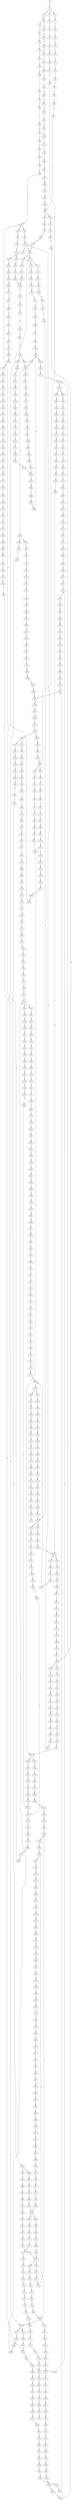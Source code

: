 strict digraph  {
	S0 -> S1 [ label = T ];
	S1 -> S2 [ label = A ];
	S1 -> S3 [ label = G ];
	S1 -> S4 [ label = C ];
	S2 -> S5 [ label = A ];
	S2 -> S6 [ label = C ];
	S3 -> S7 [ label = C ];
	S4 -> S8 [ label = C ];
	S5 -> S9 [ label = A ];
	S6 -> S10 [ label = G ];
	S7 -> S11 [ label = A ];
	S8 -> S12 [ label = A ];
	S9 -> S13 [ label = A ];
	S10 -> S14 [ label = A ];
	S11 -> S15 [ label = C ];
	S12 -> S16 [ label = C ];
	S13 -> S17 [ label = A ];
	S14 -> S18 [ label = G ];
	S15 -> S19 [ label = G ];
	S16 -> S20 [ label = C ];
	S17 -> S21 [ label = C ];
	S18 -> S22 [ label = A ];
	S19 -> S23 [ label = C ];
	S20 -> S24 [ label = G ];
	S21 -> S25 [ label = T ];
	S22 -> S26 [ label = A ];
	S23 -> S27 [ label = G ];
	S24 -> S28 [ label = G ];
	S25 -> S29 [ label = T ];
	S26 -> S30 [ label = C ];
	S27 -> S31 [ label = G ];
	S28 -> S32 [ label = A ];
	S29 -> S33 [ label = T ];
	S30 -> S34 [ label = T ];
	S31 -> S35 [ label = T ];
	S32 -> S36 [ label = C ];
	S33 -> S37 [ label = G ];
	S34 -> S38 [ label = G ];
	S35 -> S39 [ label = G ];
	S36 -> S40 [ label = G ];
	S37 -> S41 [ label = C ];
	S38 -> S42 [ label = G ];
	S39 -> S43 [ label = C ];
	S40 -> S44 [ label = C ];
	S40 -> S45 [ label = T ];
	S41 -> S46 [ label = C ];
	S42 -> S47 [ label = C ];
	S43 -> S48 [ label = C ];
	S44 -> S49 [ label = C ];
	S45 -> S50 [ label = C ];
	S46 -> S51 [ label = G ];
	S47 -> S52 [ label = G ];
	S48 -> S53 [ label = G ];
	S49 -> S54 [ label = C ];
	S50 -> S55 [ label = G ];
	S51 -> S56 [ label = T ];
	S52 -> S57 [ label = C ];
	S53 -> S58 [ label = C ];
	S54 -> S59 [ label = A ];
	S55 -> S60 [ label = T ];
	S56 -> S61 [ label = A ];
	S57 -> S62 [ label = A ];
	S58 -> S63 [ label = C ];
	S58 -> S64 [ label = A ];
	S59 -> S65 [ label = T ];
	S60 -> S66 [ label = G ];
	S61 -> S67 [ label = G ];
	S62 -> S68 [ label = G ];
	S63 -> S69 [ label = G ];
	S64 -> S70 [ label = A ];
	S65 -> S71 [ label = C ];
	S66 -> S72 [ label = A ];
	S67 -> S73 [ label = C ];
	S68 -> S74 [ label = C ];
	S69 -> S75 [ label = G ];
	S70 -> S76 [ label = C ];
	S71 -> S77 [ label = G ];
	S72 -> S78 [ label = C ];
	S73 -> S79 [ label = C ];
	S74 -> S80 [ label = G ];
	S75 -> S81 [ label = T ];
	S76 -> S82 [ label = C ];
	S77 -> S83 [ label = T ];
	S78 -> S84 [ label = C ];
	S79 -> S85 [ label = G ];
	S80 -> S86 [ label = G ];
	S81 -> S87 [ label = G ];
	S82 -> S88 [ label = A ];
	S83 -> S89 [ label = C ];
	S84 -> S90 [ label = G ];
	S85 -> S91 [ label = G ];
	S85 -> S92 [ label = C ];
	S86 -> S93 [ label = G ];
	S87 -> S94 [ label = G ];
	S88 -> S95 [ label = G ];
	S89 -> S96 [ label = C ];
	S90 -> S97 [ label = G ];
	S91 -> S98 [ label = T ];
	S92 -> S99 [ label = T ];
	S93 -> S100 [ label = T ];
	S94 -> S101 [ label = T ];
	S94 -> S102 [ label = A ];
	S95 -> S103 [ label = A ];
	S95 -> S104 [ label = T ];
	S96 -> S105 [ label = T ];
	S97 -> S106 [ label = T ];
	S98 -> S107 [ label = G ];
	S99 -> S108 [ label = G ];
	S100 -> S109 [ label = G ];
	S101 -> S110 [ label = G ];
	S101 -> S111 [ label = T ];
	S102 -> S112 [ label = A ];
	S103 -> S113 [ label = A ];
	S104 -> S114 [ label = C ];
	S105 -> S115 [ label = C ];
	S106 -> S116 [ label = C ];
	S107 -> S117 [ label = A ];
	S107 -> S94 [ label = G ];
	S108 -> S118 [ label = G ];
	S109 -> S119 [ label = C ];
	S110 -> S120 [ label = G ];
	S111 -> S121 [ label = A ];
	S112 -> S122 [ label = G ];
	S113 -> S123 [ label = C ];
	S114 -> S124 [ label = G ];
	S115 -> S125 [ label = T ];
	S116 -> S126 [ label = G ];
	S117 -> S127 [ label = C ];
	S118 -> S128 [ label = A ];
	S119 -> S129 [ label = C ];
	S120 -> S130 [ label = A ];
	S121 -> S131 [ label = G ];
	S122 -> S132 [ label = A ];
	S123 -> S133 [ label = A ];
	S124 -> S134 [ label = C ];
	S125 -> S135 [ label = T ];
	S125 -> S136 [ label = G ];
	S126 -> S137 [ label = C ];
	S127 -> S138 [ label = G ];
	S128 -> S139 [ label = A ];
	S129 -> S140 [ label = G ];
	S130 -> S141 [ label = A ];
	S131 -> S142 [ label = A ];
	S132 -> S143 [ label = A ];
	S133 -> S144 [ label = G ];
	S134 -> S145 [ label = G ];
	S135 -> S146 [ label = C ];
	S136 -> S147 [ label = T ];
	S137 -> S148 [ label = G ];
	S138 -> S149 [ label = T ];
	S139 -> S150 [ label = G ];
	S140 -> S58 [ label = C ];
	S141 -> S151 [ label = C ];
	S142 -> S152 [ label = A ];
	S143 -> S153 [ label = C ];
	S144 -> S154 [ label = C ];
	S145 -> S155 [ label = C ];
	S146 -> S156 [ label = T ];
	S147 -> S157 [ label = C ];
	S148 -> S158 [ label = T ];
	S149 -> S159 [ label = G ];
	S150 -> S160 [ label = A ];
	S151 -> S161 [ label = C ];
	S152 -> S162 [ label = G ];
	S153 -> S163 [ label = G ];
	S154 -> S164 [ label = C ];
	S155 -> S165 [ label = A ];
	S156 -> S166 [ label = C ];
	S157 -> S167 [ label = G ];
	S158 -> S168 [ label = A ];
	S159 -> S169 [ label = G ];
	S160 -> S143 [ label = A ];
	S161 -> S170 [ label = T ];
	S162 -> S171 [ label = G ];
	S163 -> S172 [ label = G ];
	S164 -> S173 [ label = G ];
	S165 -> S174 [ label = G ];
	S166 -> S175 [ label = G ];
	S167 -> S176 [ label = T ];
	S168 -> S177 [ label = G ];
	S169 -> S178 [ label = G ];
	S170 -> S179 [ label = C ];
	S171 -> S180 [ label = G ];
	S172 -> S181 [ label = C ];
	S173 -> S182 [ label = T ];
	S174 -> S183 [ label = C ];
	S175 -> S184 [ label = G ];
	S176 -> S185 [ label = G ];
	S177 -> S186 [ label = C ];
	S178 -> S187 [ label = T ];
	S179 -> S188 [ label = G ];
	S180 -> S189 [ label = G ];
	S181 -> S190 [ label = A ];
	S182 -> S191 [ label = C ];
	S183 -> S192 [ label = C ];
	S184 -> S193 [ label = A ];
	S185 -> S194 [ label = G ];
	S186 -> S195 [ label = C ];
	S187 -> S196 [ label = A ];
	S188 -> S197 [ label = G ];
	S189 -> S198 [ label = T ];
	S189 -> S199 [ label = G ];
	S190 -> S200 [ label = C ];
	S191 -> S201 [ label = C ];
	S192 -> S202 [ label = G ];
	S193 -> S203 [ label = G ];
	S194 -> S204 [ label = T ];
	S195 -> S85 [ label = G ];
	S196 -> S205 [ label = C ];
	S197 -> S206 [ label = C ];
	S198 -> S207 [ label = C ];
	S199 -> S208 [ label = T ];
	S200 -> S209 [ label = C ];
	S200 -> S210 [ label = T ];
	S201 -> S211 [ label = T ];
	S202 -> S212 [ label = G ];
	S203 -> S213 [ label = A ];
	S204 -> S214 [ label = A ];
	S205 -> S215 [ label = T ];
	S206 -> S216 [ label = A ];
	S207 -> S217 [ label = T ];
	S208 -> S218 [ label = C ];
	S209 -> S219 [ label = G ];
	S210 -> S220 [ label = G ];
	S211 -> S221 [ label = C ];
	S212 -> S222 [ label = T ];
	S213 -> S223 [ label = G ];
	S214 -> S224 [ label = C ];
	S215 -> S225 [ label = A ];
	S216 -> S226 [ label = C ];
	S217 -> S227 [ label = C ];
	S218 -> S228 [ label = C ];
	S219 -> S229 [ label = A ];
	S219 -> S230 [ label = G ];
	S220 -> S231 [ label = G ];
	S221 -> S125 [ label = T ];
	S222 -> S107 [ label = G ];
	S223 -> S232 [ label = G ];
	S224 -> S233 [ label = C ];
	S225 -> S234 [ label = T ];
	S226 -> S235 [ label = G ];
	S226 -> S236 [ label = C ];
	S227 -> S237 [ label = T ];
	S228 -> S238 [ label = G ];
	S229 -> S239 [ label = G ];
	S229 -> S240 [ label = A ];
	S230 -> S241 [ label = G ];
	S231 -> S242 [ label = G ];
	S232 -> S243 [ label = T ];
	S233 -> S244 [ label = G ];
	S234 -> S245 [ label = T ];
	S235 -> S246 [ label = C ];
	S236 -> S219 [ label = G ];
	S237 -> S247 [ label = C ];
	S238 -> S248 [ label = C ];
	S238 -> S249 [ label = T ];
	S239 -> S250 [ label = T ];
	S240 -> S251 [ label = T ];
	S241 -> S252 [ label = A ];
	S242 -> S253 [ label = A ];
	S243 -> S254 [ label = C ];
	S244 -> S255 [ label = G ];
	S245 -> S256 [ label = G ];
	S246 -> S257 [ label = G ];
	S247 -> S258 [ label = G ];
	S248 -> S259 [ label = C ];
	S249 -> S260 [ label = C ];
	S250 -> S261 [ label = C ];
	S251 -> S262 [ label = G ];
	S252 -> S263 [ label = A ];
	S253 -> S264 [ label = A ];
	S254 -> S265 [ label = C ];
	S255 -> S266 [ label = T ];
	S256 -> S267 [ label = G ];
	S257 -> S268 [ label = C ];
	S258 -> S269 [ label = T ];
	S259 -> S270 [ label = G ];
	S260 -> S271 [ label = G ];
	S261 -> S272 [ label = C ];
	S262 -> S273 [ label = T ];
	S263 -> S274 [ label = T ];
	S264 -> S275 [ label = C ];
	S265 -> S276 [ label = C ];
	S266 -> S277 [ label = G ];
	S267 -> S278 [ label = A ];
	S268 -> S279 [ label = G ];
	S269 -> S280 [ label = G ];
	S270 -> S281 [ label = G ];
	S271 -> S282 [ label = G ];
	S272 -> S283 [ label = A ];
	S273 -> S284 [ label = A ];
	S274 -> S285 [ label = T ];
	S275 -> S286 [ label = T ];
	S276 -> S287 [ label = A ];
	S276 -> S288 [ label = G ];
	S277 -> S289 [ label = G ];
	S278 -> S290 [ label = A ];
	S279 -> S291 [ label = C ];
	S279 -> S292 [ label = G ];
	S280 -> S293 [ label = G ];
	S281 -> S294 [ label = A ];
	S282 -> S295 [ label = A ];
	S283 -> S296 [ label = G ];
	S284 -> S297 [ label = G ];
	S285 -> S298 [ label = G ];
	S286 -> S299 [ label = G ];
	S287 -> S300 [ label = G ];
	S288 -> S301 [ label = G ];
	S288 -> S302 [ label = A ];
	S289 -> S101 [ label = T ];
	S290 -> S303 [ label = C ];
	S291 -> S304 [ label = G ];
	S292 -> S305 [ label = C ];
	S293 -> S306 [ label = T ];
	S294 -> S307 [ label = A ];
	S295 -> S308 [ label = A ];
	S296 -> S309 [ label = T ];
	S296 -> S310 [ label = C ];
	S297 -> S311 [ label = T ];
	S298 -> S312 [ label = A ];
	S299 -> S313 [ label = G ];
	S300 -> S314 [ label = A ];
	S301 -> S315 [ label = A ];
	S302 -> S316 [ label = G ];
	S302 -> S317 [ label = A ];
	S303 -> S318 [ label = G ];
	S304 -> S319 [ label = T ];
	S305 -> S320 [ label = T ];
	S306 -> S214 [ label = A ];
	S307 -> S321 [ label = C ];
	S308 -> S322 [ label = C ];
	S309 -> S323 [ label = A ];
	S310 -> S324 [ label = T ];
	S311 -> S325 [ label = T ];
	S312 -> S326 [ label = A ];
	S313 -> S327 [ label = A ];
	S314 -> S328 [ label = G ];
	S315 -> S329 [ label = G ];
	S316 -> S330 [ label = T ];
	S317 -> S331 [ label = G ];
	S318 -> S332 [ label = G ];
	S319 -> S333 [ label = C ];
	S320 -> S334 [ label = G ];
	S321 -> S335 [ label = T ];
	S322 -> S336 [ label = A ];
	S322 -> S337 [ label = T ];
	S323 -> S338 [ label = G ];
	S324 -> S339 [ label = T ];
	S325 -> S340 [ label = T ];
	S326 -> S341 [ label = C ];
	S327 -> S342 [ label = C ];
	S328 -> S343 [ label = C ];
	S329 -> S344 [ label = G ];
	S330 -> S345 [ label = C ];
	S331 -> S346 [ label = T ];
	S332 -> S347 [ label = T ];
	S333 -> S348 [ label = G ];
	S334 -> S349 [ label = G ];
	S335 -> S350 [ label = G ];
	S336 -> S351 [ label = G ];
	S337 -> S352 [ label = A ];
	S338 -> S353 [ label = G ];
	S339 -> S354 [ label = C ];
	S340 -> S355 [ label = C ];
	S341 -> S356 [ label = C ];
	S342 -> S357 [ label = C ];
	S343 -> S358 [ label = C ];
	S344 -> S359 [ label = C ];
	S345 -> S272 [ label = C ];
	S346 -> S360 [ label = C ];
	S347 -> S361 [ label = A ];
	S348 -> S362 [ label = A ];
	S349 -> S363 [ label = A ];
	S350 -> S364 [ label = C ];
	S351 -> S365 [ label = G ];
	S352 -> S366 [ label = C ];
	S353 -> S367 [ label = G ];
	S354 -> S368 [ label = A ];
	S355 -> S369 [ label = A ];
	S356 -> S370 [ label = C ];
	S357 -> S371 [ label = C ];
	S358 -> S372 [ label = A ];
	S359 -> S373 [ label = G ];
	S360 -> S374 [ label = G ];
	S361 -> S375 [ label = C ];
	S362 -> S376 [ label = C ];
	S363 -> S377 [ label = A ];
	S364 -> S378 [ label = A ];
	S365 -> S379 [ label = A ];
	S366 -> S380 [ label = A ];
	S367 -> S381 [ label = T ];
	S368 -> S382 [ label = C ];
	S369 -> S383 [ label = C ];
	S370 -> S384 [ label = G ];
	S371 -> S385 [ label = G ];
	S372 -> S386 [ label = C ];
	S373 -> S387 [ label = T ];
	S374 -> S388 [ label = C ];
	S374 -> S389 [ label = A ];
	S375 -> S390 [ label = G ];
	S376 -> S391 [ label = G ];
	S377 -> S392 [ label = T ];
	S378 -> S393 [ label = A ];
	S379 -> S394 [ label = A ];
	S380 -> S395 [ label = A ];
	S381 -> S396 [ label = C ];
	S382 -> S397 [ label = G ];
	S383 -> S398 [ label = T ];
	S384 -> S399 [ label = T ];
	S385 -> S400 [ label = T ];
	S386 -> S401 [ label = G ];
	S387 -> S402 [ label = G ];
	S388 -> S403 [ label = G ];
	S389 -> S404 [ label = G ];
	S390 -> S405 [ label = A ];
	S391 -> S406 [ label = C ];
	S392 -> S407 [ label = G ];
	S393 -> S408 [ label = C ];
	S394 -> S409 [ label = T ];
	S395 -> S410 [ label = C ];
	S396 -> S411 [ label = A ];
	S397 -> S412 [ label = C ];
	S398 -> S413 [ label = C ];
	S399 -> S414 [ label = C ];
	S400 -> S415 [ label = C ];
	S401 -> S416 [ label = G ];
	S402 -> S417 [ label = G ];
	S403 -> S418 [ label = G ];
	S404 -> S419 [ label = G ];
	S405 -> S420 [ label = A ];
	S406 -> S421 [ label = G ];
	S407 -> S422 [ label = G ];
	S408 -> S423 [ label = C ];
	S409 -> S424 [ label = A ];
	S410 -> S425 [ label = G ];
	S411 -> S426 [ label = C ];
	S412 -> S427 [ label = C ];
	S413 -> S428 [ label = C ];
	S414 -> S429 [ label = T ];
	S415 -> S429 [ label = T ];
	S416 -> S430 [ label = T ];
	S417 -> S431 [ label = T ];
	S418 -> S432 [ label = C ];
	S419 -> S433 [ label = T ];
	S420 -> S434 [ label = G ];
	S421 -> S435 [ label = C ];
	S422 -> S436 [ label = G ];
	S423 -> S437 [ label = A ];
	S424 -> S438 [ label = G ];
	S425 -> S439 [ label = A ];
	S426 -> S440 [ label = T ];
	S427 -> S441 [ label = C ];
	S428 -> S442 [ label = T ];
	S429 -> S443 [ label = C ];
	S430 -> S444 [ label = T ];
	S431 -> S445 [ label = A ];
	S432 -> S446 [ label = T ];
	S433 -> S447 [ label = A ];
	S434 -> S448 [ label = A ];
	S435 -> S449 [ label = C ];
	S436 -> S450 [ label = G ];
	S437 -> S95 [ label = G ];
	S438 -> S451 [ label = T ];
	S439 -> S452 [ label = A ];
	S440 -> S453 [ label = C ];
	S441 -> S454 [ label = T ];
	S442 -> S455 [ label = T ];
	S443 -> S456 [ label = G ];
	S444 -> S457 [ label = A ];
	S445 -> S458 [ label = T ];
	S446 -> S459 [ label = A ];
	S447 -> S460 [ label = T ];
	S448 -> S461 [ label = A ];
	S449 -> S462 [ label = T ];
	S450 -> S463 [ label = T ];
	S451 -> S464 [ label = C ];
	S452 -> S465 [ label = A ];
	S453 -> S466 [ label = G ];
	S454 -> S467 [ label = T ];
	S455 -> S468 [ label = T ];
	S456 -> S469 [ label = G ];
	S457 -> S470 [ label = C ];
	S458 -> S471 [ label = G ];
	S459 -> S472 [ label = T ];
	S460 -> S473 [ label = A ];
	S461 -> S474 [ label = G ];
	S462 -> S475 [ label = C ];
	S463 -> S476 [ label = C ];
	S464 -> S477 [ label = T ];
	S465 -> S478 [ label = A ];
	S466 -> S479 [ label = C ];
	S467 -> S480 [ label = C ];
	S468 -> S481 [ label = C ];
	S469 -> S482 [ label = C ];
	S470 -> S483 [ label = T ];
	S471 -> S484 [ label = A ];
	S472 -> S485 [ label = A ];
	S473 -> S486 [ label = A ];
	S474 -> S487 [ label = T ];
	S475 -> S488 [ label = G ];
	S476 -> S489 [ label = C ];
	S477 -> S490 [ label = C ];
	S478 -> S491 [ label = C ];
	S479 -> S492 [ label = T ];
	S480 -> S493 [ label = A ];
	S481 -> S494 [ label = A ];
	S482 -> S495 [ label = A ];
	S483 -> S496 [ label = G ];
	S484 -> S497 [ label = G ];
	S485 -> S498 [ label = G ];
	S486 -> S499 [ label = G ];
	S487 -> S500 [ label = G ];
	S488 -> S501 [ label = G ];
	S489 -> S238 [ label = G ];
	S490 -> S502 [ label = T ];
	S491 -> S503 [ label = A ];
	S492 -> S504 [ label = T ];
	S493 -> S505 [ label = T ];
	S494 -> S506 [ label = T ];
	S495 -> S226 [ label = C ];
	S496 -> S507 [ label = C ];
	S497 -> S508 [ label = C ];
	S498 -> S509 [ label = T ];
	S499 -> S510 [ label = T ];
	S500 -> S511 [ label = T ];
	S501 -> S512 [ label = G ];
	S502 -> S513 [ label = C ];
	S503 -> S514 [ label = G ];
	S504 -> S515 [ label = C ];
	S505 -> S516 [ label = C ];
	S506 -> S517 [ label = C ];
	S507 -> S518 [ label = A ];
	S508 -> S519 [ label = G ];
	S509 -> S520 [ label = A ];
	S510 -> S521 [ label = C ];
	S511 -> S522 [ label = C ];
	S512 -> S523 [ label = C ];
	S513 -> S524 [ label = T ];
	S514 -> S525 [ label = A ];
	S515 -> S526 [ label = A ];
	S516 -> S527 [ label = C ];
	S517 -> S528 [ label = C ];
	S518 -> S529 [ label = G ];
	S519 -> S530 [ label = G ];
	S520 -> S531 [ label = G ];
	S521 -> S532 [ label = G ];
	S522 -> S533 [ label = C ];
	S523 -> S534 [ label = T ];
	S524 -> S535 [ label = G ];
	S525 -> S536 [ label = A ];
	S526 -> S537 [ label = T ];
	S527 -> S538 [ label = A ];
	S528 -> S538 [ label = A ];
	S529 -> S539 [ label = A ];
	S530 -> S540 [ label = T ];
	S531 -> S541 [ label = C ];
	S532 -> S542 [ label = T ];
	S533 -> S543 [ label = T ];
	S534 -> S544 [ label = C ];
	S535 -> S545 [ label = A ];
	S536 -> S546 [ label = G ];
	S537 -> S547 [ label = C ];
	S538 -> S548 [ label = G ];
	S539 -> S549 [ label = C ];
	S540 -> S550 [ label = C ];
	S541 -> S551 [ label = C ];
	S542 -> S552 [ label = G ];
	S543 -> S553 [ label = G ];
	S544 -> S554 [ label = A ];
	S545 -> S555 [ label = G ];
	S546 -> S556 [ label = G ];
	S547 -> S527 [ label = C ];
	S548 -> S557 [ label = A ];
	S549 -> S558 [ label = G ];
	S550 -> S559 [ label = G ];
	S551 -> S560 [ label = G ];
	S552 -> S561 [ label = G ];
	S553 -> S562 [ label = G ];
	S554 -> S563 [ label = C ];
	S555 -> S564 [ label = T ];
	S556 -> S565 [ label = G ];
	S557 -> S566 [ label = A ];
	S558 -> S567 [ label = G ];
	S559 -> S568 [ label = C ];
	S560 -> S569 [ label = A ];
	S561 -> S204 [ label = T ];
	S562 -> S570 [ label = C ];
	S563 -> S571 [ label = G ];
	S564 -> S572 [ label = A ];
	S565 -> S189 [ label = G ];
	S566 -> S573 [ label = C ];
	S567 -> S574 [ label = A ];
	S568 -> S575 [ label = A ];
	S569 -> S576 [ label = A ];
	S570 -> S577 [ label = C ];
	S571 -> S578 [ label = T ];
	S573 -> S579 [ label = C ];
	S574 -> S580 [ label = C ];
	S575 -> S581 [ label = C ];
	S576 -> S582 [ label = A ];
	S577 -> S583 [ label = T ];
	S578 -> S584 [ label = C ];
	S579 -> S585 [ label = A ];
	S579 -> S586 [ label = G ];
	S580 -> S587 [ label = A ];
	S581 -> S588 [ label = G ];
	S582 -> S589 [ label = C ];
	S583 -> S590 [ label = G ];
	S584 -> S591 [ label = C ];
	S585 -> S592 [ label = G ];
	S585 -> S593 [ label = C ];
	S586 -> S594 [ label = G ];
	S587 -> S595 [ label = C ];
	S588 -> S596 [ label = C ];
	S589 -> S597 [ label = C ];
	S590 -> S598 [ label = G ];
	S591 -> S599 [ label = A ];
	S592 -> S600 [ label = A ];
	S593 -> S601 [ label = C ];
	S594 -> S602 [ label = A ];
	S595 -> S603 [ label = A ];
	S596 -> S604 [ label = G ];
	S597 -> S605 [ label = C ];
	S598 -> S606 [ label = G ];
	S599 -> S607 [ label = G ];
	S600 -> S608 [ label = C ];
	S601 -> S609 [ label = A ];
	S602 -> S610 [ label = C ];
	S603 -> S611 [ label = C ];
	S604 -> S268 [ label = C ];
	S605 -> S612 [ label = C ];
	S606 -> S613 [ label = T ];
	S607 -> S614 [ label = C ];
	S608 -> S615 [ label = T ];
	S609 -> S616 [ label = C ];
	S610 -> S40 [ label = G ];
	S611 -> S617 [ label = C ];
	S612 -> S618 [ label = G ];
	S613 -> S619 [ label = C ];
	S614 -> S324 [ label = T ];
	S615 -> S620 [ label = C ];
	S616 -> S621 [ label = C ];
	S617 -> S622 [ label = T ];
	S618 -> S623 [ label = A ];
	S619 -> S624 [ label = C ];
	S620 -> S625 [ label = C ];
	S621 -> S626 [ label = C ];
	S622 -> S627 [ label = C ];
	S623 -> S628 [ label = C ];
	S624 -> S629 [ label = C ];
	S625 -> S630 [ label = C ];
	S626 -> S631 [ label = C ];
	S627 -> S632 [ label = T ];
	S628 -> S633 [ label = T ];
	S629 -> S634 [ label = G ];
	S630 -> S635 [ label = A ];
	S631 -> S636 [ label = T ];
	S632 -> S637 [ label = A ];
	S633 -> S638 [ label = A ];
	S634 -> S302 [ label = A ];
	S635 -> S639 [ label = T ];
	S636 -> S640 [ label = T ];
	S637 -> S641 [ label = G ];
	S638 -> S642 [ label = G ];
	S639 -> S643 [ label = C ];
	S640 -> S644 [ label = C ];
	S641 -> S645 [ label = A ];
	S642 -> S646 [ label = A ];
	S643 -> S647 [ label = T ];
	S644 -> S648 [ label = C ];
	S644 -> S649 [ label = G ];
	S645 -> S650 [ label = A ];
	S646 -> S651 [ label = A ];
	S647 -> S652 [ label = G ];
	S648 -> S653 [ label = T ];
	S649 -> S654 [ label = A ];
	S650 -> S655 [ label = C ];
	S651 -> S656 [ label = T ];
	S652 -> S657 [ label = C ];
	S653 -> S658 [ label = G ];
	S654 -> S659 [ label = T ];
	S655 -> S660 [ label = G ];
	S656 -> S661 [ label = C ];
	S657 -> S662 [ label = C ];
	S658 -> S663 [ label = T ];
	S659 -> S664 [ label = C ];
	S660 -> S665 [ label = A ];
	S661 -> S666 [ label = G ];
	S662 -> S667 [ label = A ];
	S663 -> S668 [ label = C ];
	S664 -> S669 [ label = G ];
	S665 -> S670 [ label = G ];
	S666 -> S671 [ label = G ];
	S667 -> S672 [ label = G ];
	S668 -> S673 [ label = C ];
	S669 -> S674 [ label = T ];
	S670 -> S675 [ label = G ];
	S671 -> S676 [ label = G ];
	S672 -> S677 [ label = T ];
	S673 -> S678 [ label = T ];
	S674 -> S679 [ label = T ];
	S675 -> S680 [ label = T ];
	S676 -> S681 [ label = T ];
	S677 -> S682 [ label = C ];
	S678 -> S683 [ label = A ];
	S678 -> S684 [ label = T ];
	S679 -> S685 [ label = T ];
	S680 -> S686 [ label = G ];
	S681 -> S687 [ label = A ];
	S682 -> S688 [ label = G ];
	S683 -> S689 [ label = C ];
	S684 -> S690 [ label = G ];
	S685 -> S691 [ label = G ];
	S686 -> S692 [ label = T ];
	S687 -> S693 [ label = T ];
	S688 -> S694 [ label = T ];
	S689 -> S695 [ label = T ];
	S690 -> S696 [ label = T ];
	S691 -> S697 [ label = T ];
	S692 -> S698 [ label = C ];
	S693 -> S699 [ label = C ];
	S694 -> S700 [ label = A ];
	S695 -> S701 [ label = A ];
	S696 -> S702 [ label = A ];
	S697 -> S703 [ label = A ];
	S698 -> S704 [ label = C ];
	S699 -> S705 [ label = C ];
	S700 -> S706 [ label = A ];
	S701 -> S707 [ label = C ];
	S702 -> S708 [ label = G ];
	S703 -> S709 [ label = G ];
	S704 -> S710 [ label = C ];
	S705 -> S711 [ label = C ];
	S706 -> S712 [ label = G ];
	S707 -> S713 [ label = C ];
	S708 -> S714 [ label = G ];
	S709 -> S715 [ label = G ];
	S710 -> S716 [ label = T ];
	S711 -> S717 [ label = G ];
	S712 -> S718 [ label = A ];
	S713 -> S719 [ label = A ];
	S714 -> S720 [ label = A ];
	S715 -> S720 [ label = A ];
	S716 -> S721 [ label = G ];
	S717 -> S722 [ label = A ];
	S718 -> S723 [ label = C ];
	S719 -> S724 [ label = G ];
	S720 -> S725 [ label = G ];
	S720 -> S726 [ label = A ];
	S721 -> S727 [ label = T ];
	S722 -> S728 [ label = A ];
	S723 -> S729 [ label = G ];
	S724 -> S730 [ label = G ];
	S725 -> S731 [ label = A ];
	S726 -> S732 [ label = A ];
	S727 -> S733 [ label = C ];
	S728 -> S734 [ label = A ];
	S729 -> S735 [ label = G ];
	S730 -> S736 [ label = A ];
	S731 -> S737 [ label = G ];
	S732 -> S738 [ label = G ];
	S733 -> S739 [ label = C ];
	S734 -> S740 [ label = G ];
	S735 -> S741 [ label = C ];
	S736 -> S742 [ label = G ];
	S737 -> S743 [ label = G ];
	S738 -> S744 [ label = G ];
	S739 -> S678 [ label = T ];
	S740 -> S745 [ label = T ];
	S741 -> S746 [ label = T ];
	S742 -> S747 [ label = A ];
	S743 -> S243 [ label = T ];
	S744 -> S748 [ label = T ];
	S745 -> S749 [ label = G ];
	S746 -> S750 [ label = C ];
	S747 -> S751 [ label = G ];
	S748 -> S752 [ label = C ];
	S749 -> S753 [ label = T ];
	S750 -> S754 [ label = T ];
	S751 -> S755 [ label = T ];
	S752 -> S756 [ label = C ];
	S753 -> S757 [ label = C ];
	S754 -> S758 [ label = C ];
	S755 -> S759 [ label = C ];
	S756 -> S760 [ label = C ];
	S757 -> S761 [ label = G ];
	S758 -> S762 [ label = G ];
	S759 -> S763 [ label = A ];
	S760 -> S288 [ label = G ];
	S761 -> S764 [ label = T ];
	S762 -> S765 [ label = A ];
	S763 -> S766 [ label = G ];
	S764 -> S767 [ label = C ];
	S765 -> S768 [ label = A ];
	S766 -> S769 [ label = G ];
	S767 -> S770 [ label = G ];
	S768 -> S771 [ label = G ];
	S769 -> S772 [ label = A ];
	S770 -> S773 [ label = G ];
	S771 -> S774 [ label = T ];
	S772 -> S775 [ label = C ];
	S773 -> S776 [ label = A ];
	S774 -> S777 [ label = C ];
	S775 -> S778 [ label = C ];
	S776 -> S308 [ label = A ];
	S777 -> S374 [ label = G ];
	S778 -> S779 [ label = A ];
	S779 -> S780 [ label = G ];
	S780 -> S781 [ label = T ];
	S781 -> S782 [ label = C ];
	S782 -> S783 [ label = T ];
	S783 -> S784 [ label = C ];
	S784 -> S785 [ label = T ];
	S785 -> S786 [ label = G ];
	S786 -> S787 [ label = T ];
	S787 -> S788 [ label = A ];
}
